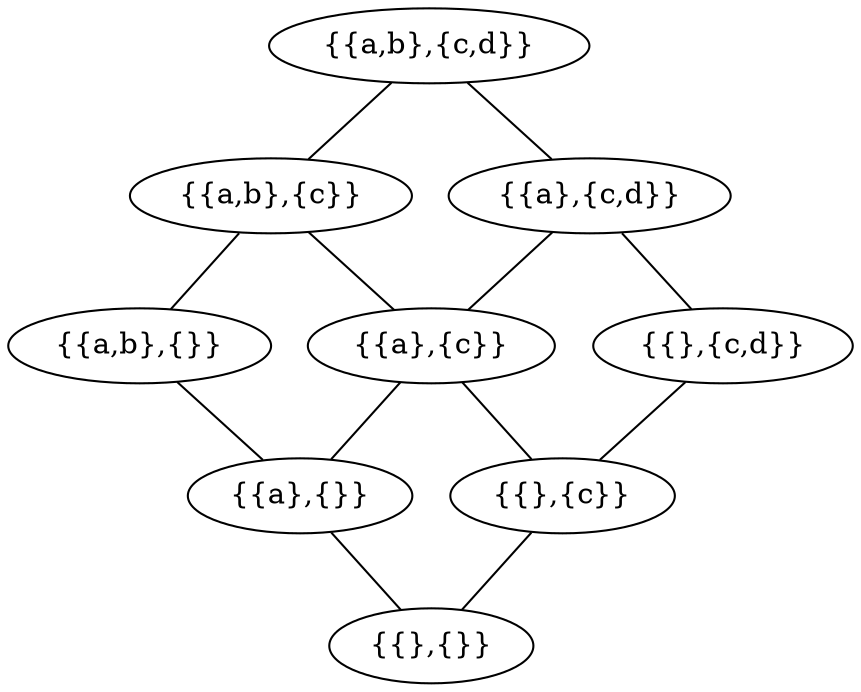 graph forest_graph{ rankdir=BT
"{{},{}}" -- "{{a},{}}"
"{{},{}}" -- "{{},{c}}"
"{{},{c}}" -- "{{a},{c}}"
"{{},{c}}" -- "{{},{c,d}}"
"{{},{c,d}}" -- "{{a},{c,d}}"
"{{a},{}}" -- "{{a,b},{}}"
"{{a},{}}" -- "{{a},{c}}"
"{{a},{c}}" -- "{{a,b},{c}}"
"{{a},{c}}" -- "{{a},{c,d}}"
"{{a},{c,d}}" -- "{{a,b},{c,d}}"
"{{a,b},{}}" -- "{{a,b},{c}}"
"{{a,b},{c}}" -- "{{a,b},{c,d}}"
}